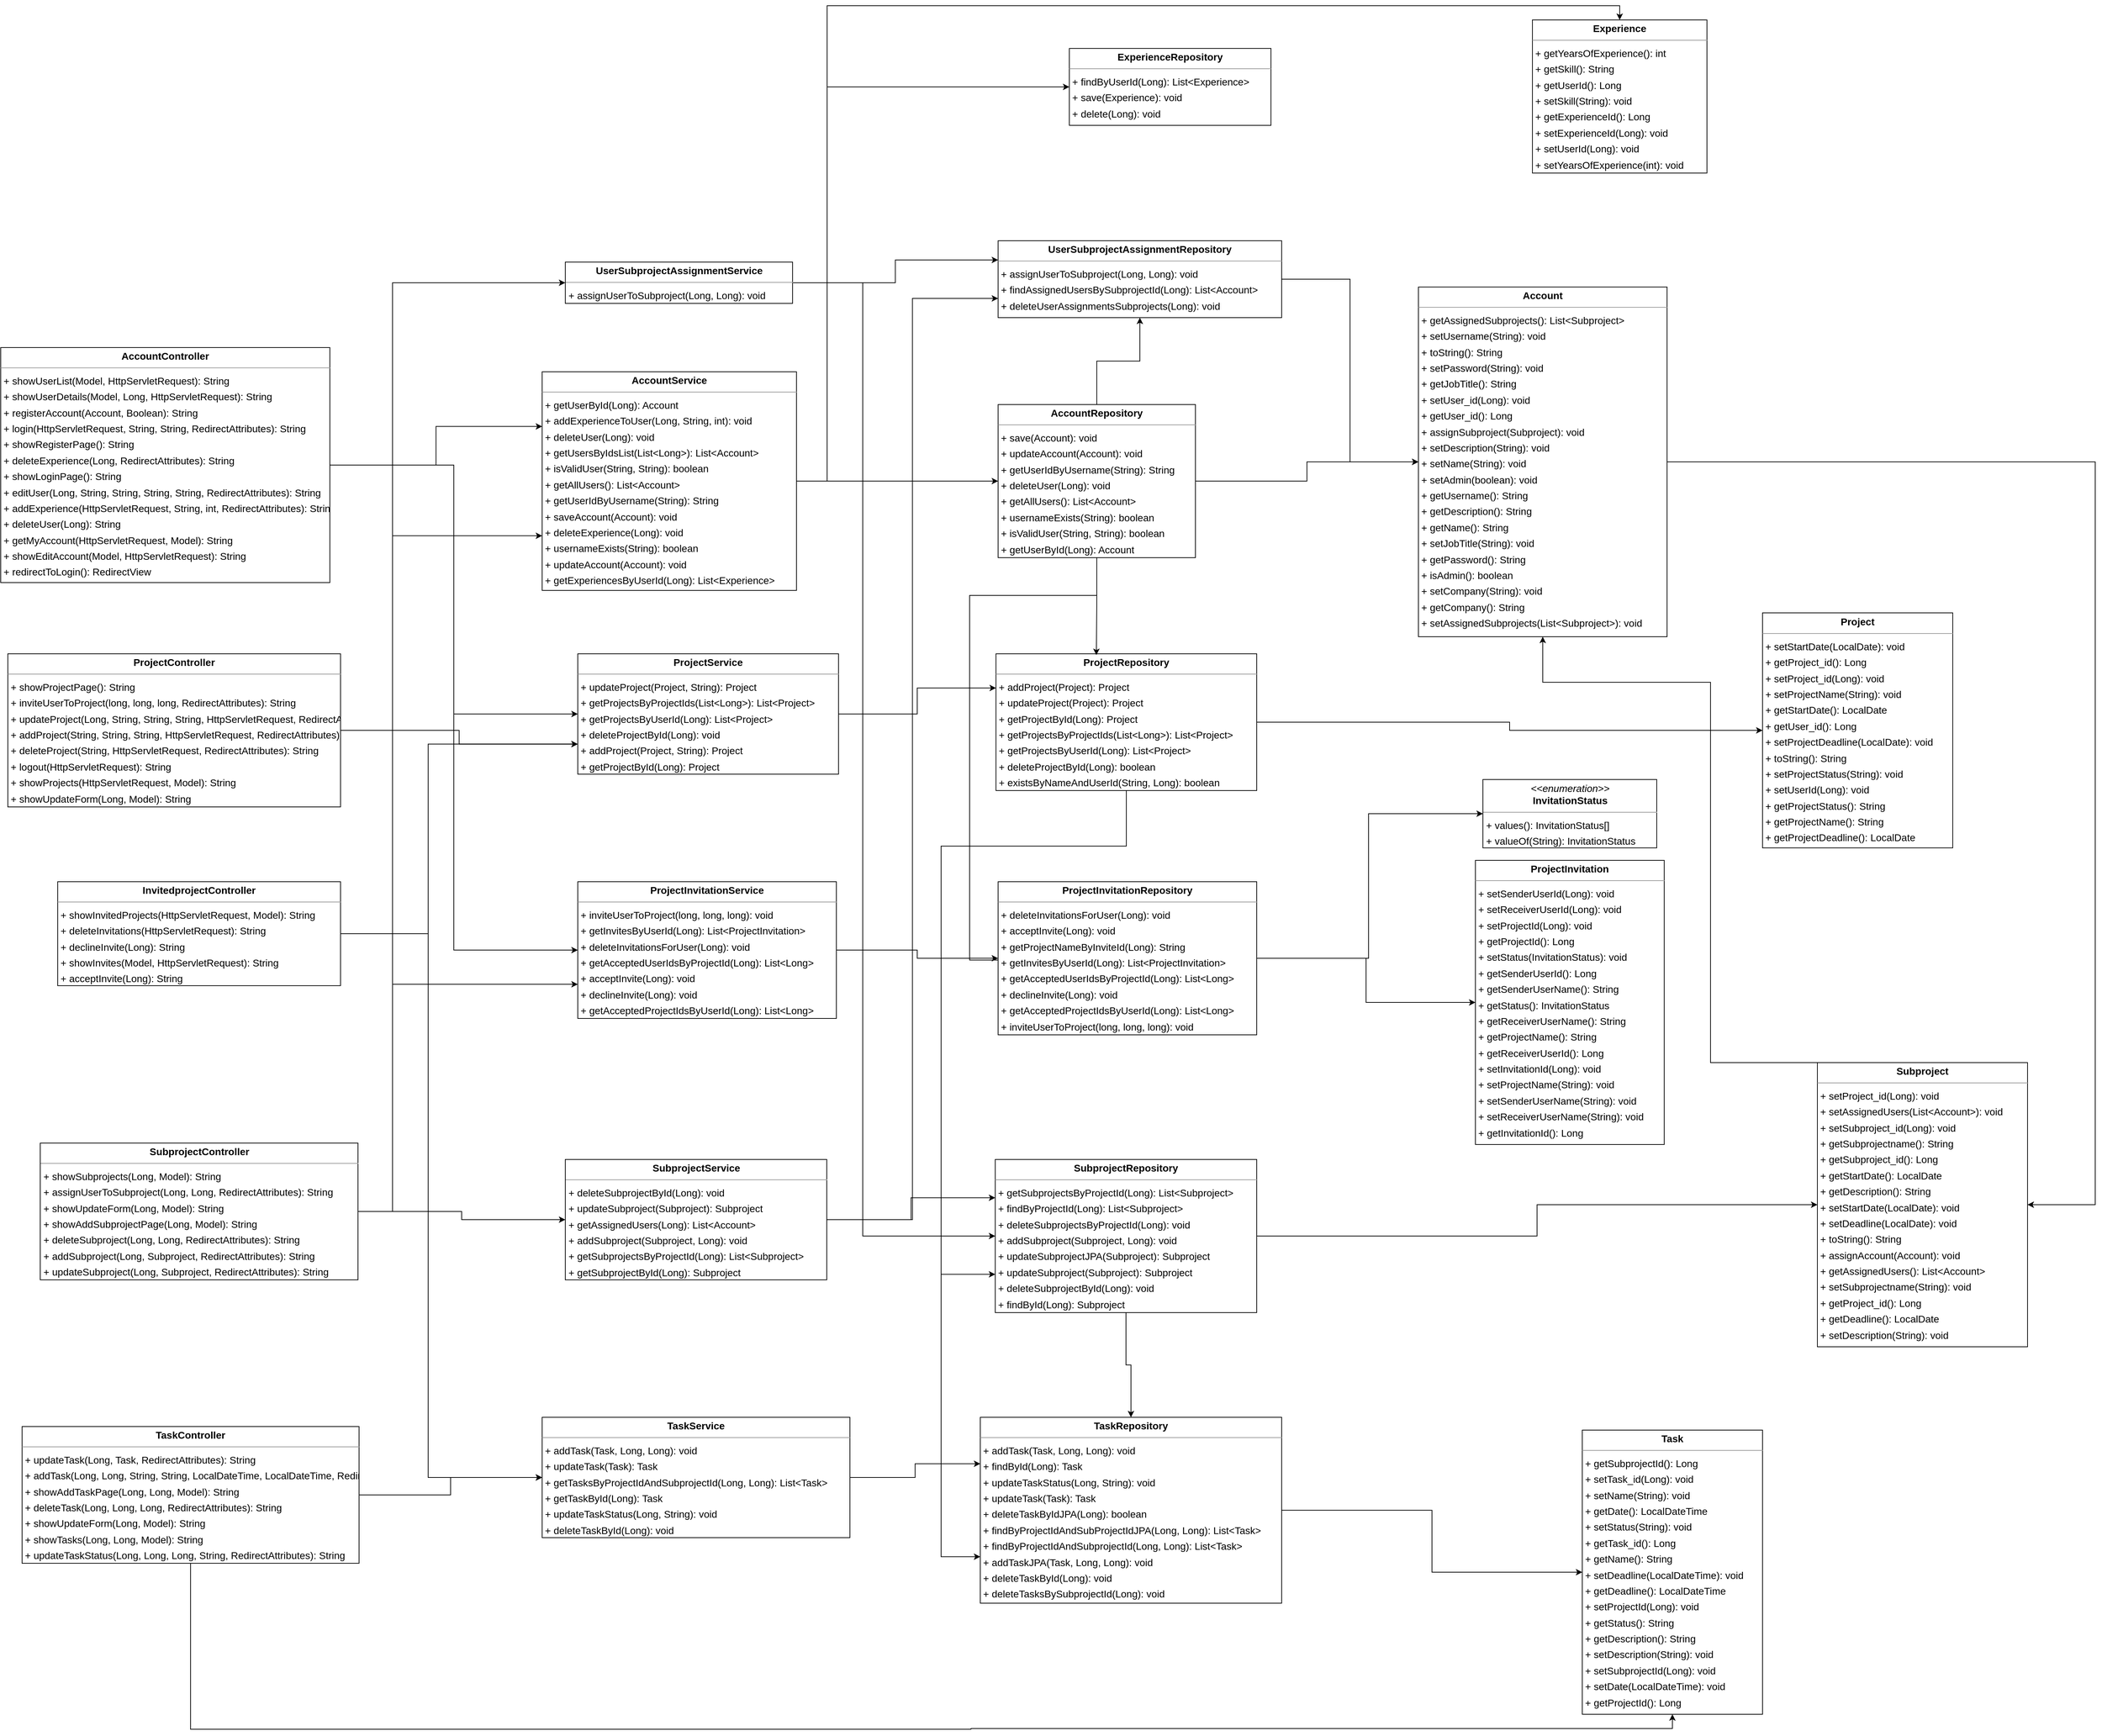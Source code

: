 <mxfile version="24.4.8" type="device">
  <diagram id="b-7HnydzLNYxy_Ev7rBW" name="Side-1">
    <mxGraphModel dx="7052" dy="3572" grid="1" gridSize="10" guides="1" tooltips="1" connect="1" arrows="1" fold="1" page="0" pageScale="1" pageWidth="827" pageHeight="1169" background="none" math="0" shadow="0">
      <root>
        <mxCell id="0" />
        <mxCell id="1" parent="0" />
        <mxCell id="640mXbKW3xFqXR1uTZi8-43" style="edgeStyle=orthogonalEdgeStyle;rounded=0;orthogonalLoop=1;jettySize=auto;html=1;entryX=1;entryY=0.5;entryDx=0;entryDy=0;" edge="1" parent="1" source="node12" target="node9">
          <mxGeometry relative="1" as="geometry">
            <Array as="points">
              <mxPoint x="1140" y="-189" />
              <mxPoint x="1140" y="854" />
            </Array>
          </mxGeometry>
        </mxCell>
        <mxCell id="node12" value="&lt;p style=&quot;margin:0px;margin-top:4px;text-align:center;&quot;&gt;&lt;b&gt;Account&lt;/b&gt;&lt;/p&gt;&lt;hr size=&quot;1&quot;/&gt;&lt;p style=&quot;margin:0 0 0 4px;line-height:1.6;&quot;&gt;+ getAssignedSubprojects(): List&amp;lt;Subproject&amp;gt;&lt;br/&gt;+ setUsername(String): void&lt;br/&gt;+ toString(): String&lt;br/&gt;+ setPassword(String): void&lt;br/&gt;+ getJobTitle(): String&lt;br/&gt;+ setUser_id(Long): void&lt;br/&gt;+ getUser_id(): Long&lt;br/&gt;+ assignSubproject(Subproject): void&lt;br/&gt;+ setDescription(String): void&lt;br/&gt;+ setName(String): void&lt;br/&gt;+ setAdmin(boolean): void&lt;br/&gt;+ getUsername(): String&lt;br/&gt;+ getDescription(): String&lt;br/&gt;+ getName(): String&lt;br/&gt;+ setJobTitle(String): void&lt;br/&gt;+ getPassword(): String&lt;br/&gt;+ isAdmin(): boolean&lt;br/&gt;+ setCompany(String): void&lt;br/&gt;+ getCompany(): String&lt;br/&gt;+ setAssignedSubprojects(List&amp;lt;Subproject&amp;gt;): void&lt;/p&gt;" style="verticalAlign=top;align=left;overflow=fill;fontSize=14;fontFamily=Helvetica;html=1;rounded=0;shadow=0;comic=0;labelBackgroundColor=none;strokeWidth=1;" parent="1" vertex="1">
          <mxGeometry x="190" y="-435" width="349" height="491" as="geometry" />
        </mxCell>
        <mxCell id="640mXbKW3xFqXR1uTZi8-2" style="edgeStyle=orthogonalEdgeStyle;rounded=0;orthogonalLoop=1;jettySize=auto;html=1;entryX=0;entryY=0.5;entryDx=0;entryDy=0;" edge="1" parent="1" source="node1" target="node6">
          <mxGeometry relative="1" as="geometry" />
        </mxCell>
        <mxCell id="640mXbKW3xFqXR1uTZi8-3" style="edgeStyle=orthogonalEdgeStyle;rounded=0;orthogonalLoop=1;jettySize=auto;html=1;entryX=0;entryY=0.25;entryDx=0;entryDy=0;" edge="1" parent="1" source="node1" target="node11">
          <mxGeometry relative="1" as="geometry" />
        </mxCell>
        <mxCell id="640mXbKW3xFqXR1uTZi8-4" style="edgeStyle=orthogonalEdgeStyle;rounded=0;orthogonalLoop=1;jettySize=auto;html=1;entryX=0;entryY=0.5;entryDx=0;entryDy=0;" edge="1" parent="1" source="node1" target="node14">
          <mxGeometry relative="1" as="geometry" />
        </mxCell>
        <mxCell id="node1" value="&lt;p style=&quot;margin:0px;margin-top:4px;text-align:center;&quot;&gt;&lt;b&gt;AccountController&lt;/b&gt;&lt;/p&gt;&lt;hr size=&quot;1&quot;/&gt;&lt;p style=&quot;margin:0 0 0 4px;line-height:1.6;&quot;&gt;+ showUserList(Model, HttpServletRequest): String&lt;br/&gt;+ showUserDetails(Model, Long, HttpServletRequest): String&lt;br/&gt;+ registerAccount(Account, Boolean): String&lt;br/&gt;+ login(HttpServletRequest, String, String, RedirectAttributes): String&lt;br/&gt;+ showRegisterPage(): String&lt;br/&gt;+ deleteExperience(Long, RedirectAttributes): String&lt;br/&gt;+ showLoginPage(): String&lt;br/&gt;+ editUser(Long, String, String, String, String, RedirectAttributes): String&lt;br/&gt;+ addExperience(HttpServletRequest, String, int, RedirectAttributes): String&lt;br/&gt;+ deleteUser(Long): String&lt;br/&gt;+ getMyAccount(HttpServletRequest, Model): String&lt;br/&gt;+ showEditAccount(Model, HttpServletRequest): String&lt;br/&gt;+ redirectToLogin(): RedirectView&lt;/p&gt;" style="verticalAlign=top;align=left;overflow=fill;fontSize=14;fontFamily=Helvetica;html=1;rounded=0;shadow=0;comic=0;labelBackgroundColor=none;strokeWidth=1;" parent="1" vertex="1">
          <mxGeometry x="-1800" y="-350" width="462" height="330" as="geometry" />
        </mxCell>
        <mxCell id="640mXbKW3xFqXR1uTZi8-23" style="edgeStyle=orthogonalEdgeStyle;rounded=0;orthogonalLoop=1;jettySize=auto;html=1;entryX=0.5;entryY=1;entryDx=0;entryDy=0;" edge="1" parent="1" source="node10" target="node3">
          <mxGeometry relative="1" as="geometry" />
        </mxCell>
        <mxCell id="640mXbKW3xFqXR1uTZi8-24" style="edgeStyle=orthogonalEdgeStyle;rounded=0;orthogonalLoop=1;jettySize=auto;html=1;entryX=0;entryY=0.5;entryDx=0;entryDy=0;" edge="1" parent="1" source="node10" target="node21">
          <mxGeometry relative="1" as="geometry">
            <mxPoint x="-370" y="50" as="targetPoint" />
            <Array as="points">
              <mxPoint x="-261" y="-2" />
              <mxPoint x="-440" y="-2" />
              <mxPoint x="-440" y="510" />
              <mxPoint x="-370" y="510" />
              <mxPoint x="-370" y="508" />
            </Array>
          </mxGeometry>
        </mxCell>
        <mxCell id="640mXbKW3xFqXR1uTZi8-28" style="edgeStyle=orthogonalEdgeStyle;rounded=0;orthogonalLoop=1;jettySize=auto;html=1;entryX=0;entryY=0.5;entryDx=0;entryDy=0;" edge="1" parent="1" source="node10" target="node12">
          <mxGeometry relative="1" as="geometry" />
        </mxCell>
        <mxCell id="node10" value="&lt;p style=&quot;margin:0px;margin-top:4px;text-align:center;&quot;&gt;&lt;b&gt;AccountRepository&lt;/b&gt;&lt;/p&gt;&lt;hr size=&quot;1&quot;/&gt;&lt;p style=&quot;margin:0 0 0 4px;line-height:1.6;&quot;&gt;+ save(Account): void&lt;br/&gt;+ updateAccount(Account): void&lt;br/&gt;+ getUserIdByUsername(String): String&lt;br/&gt;+ deleteUser(Long): void&lt;br/&gt;+ getAllUsers(): List&amp;lt;Account&amp;gt;&lt;br/&gt;+ usernameExists(String): boolean&lt;br/&gt;+ isValidUser(String, String): boolean&lt;br/&gt;+ getUserById(Long): Account&lt;/p&gt;" style="verticalAlign=top;align=left;overflow=fill;fontSize=14;fontFamily=Helvetica;html=1;rounded=0;shadow=0;comic=0;labelBackgroundColor=none;strokeWidth=1;" parent="1" vertex="1">
          <mxGeometry x="-400" y="-270" width="277" height="215" as="geometry" />
        </mxCell>
        <mxCell id="640mXbKW3xFqXR1uTZi8-15" style="edgeStyle=orthogonalEdgeStyle;rounded=0;orthogonalLoop=1;jettySize=auto;html=1;entryX=0.5;entryY=0;entryDx=0;entryDy=0;" edge="1" parent="1" source="node11" target="node0">
          <mxGeometry relative="1" as="geometry">
            <Array as="points">
              <mxPoint x="-640" y="-162" />
              <mxPoint x="-640" y="-830" />
              <mxPoint x="473" y="-830" />
            </Array>
          </mxGeometry>
        </mxCell>
        <mxCell id="640mXbKW3xFqXR1uTZi8-16" style="edgeStyle=orthogonalEdgeStyle;rounded=0;orthogonalLoop=1;jettySize=auto;html=1;entryX=0;entryY=0.5;entryDx=0;entryDy=0;" edge="1" parent="1" source="node11" target="node19">
          <mxGeometry relative="1" as="geometry">
            <Array as="points">
              <mxPoint x="-640" y="-162" />
              <mxPoint x="-640" y="-716" />
            </Array>
          </mxGeometry>
        </mxCell>
        <mxCell id="640mXbKW3xFqXR1uTZi8-17" style="edgeStyle=orthogonalEdgeStyle;rounded=0;orthogonalLoop=1;jettySize=auto;html=1;entryX=0;entryY=0.5;entryDx=0;entryDy=0;" edge="1" parent="1" source="node11" target="node10">
          <mxGeometry relative="1" as="geometry" />
        </mxCell>
        <mxCell id="node11" value="&lt;p style=&quot;margin:0px;margin-top:4px;text-align:center;&quot;&gt;&lt;b&gt;AccountService&lt;/b&gt;&lt;/p&gt;&lt;hr size=&quot;1&quot;/&gt;&lt;p style=&quot;margin:0 0 0 4px;line-height:1.6;&quot;&gt;+ getUserById(Long): Account&lt;br/&gt;+ addExperienceToUser(Long, String, int): void&lt;br/&gt;+ deleteUser(Long): void&lt;br/&gt;+ getUsersByIdsList(List&amp;lt;Long&amp;gt;): List&amp;lt;Account&amp;gt;&lt;br/&gt;+ isValidUser(String, String): boolean&lt;br/&gt;+ getAllUsers(): List&amp;lt;Account&amp;gt;&lt;br/&gt;+ getUserIdByUsername(String): String&lt;br/&gt;+ saveAccount(Account): void&lt;br/&gt;+ deleteExperience(Long): void&lt;br/&gt;+ usernameExists(String): boolean&lt;br/&gt;+ updateAccount(Account): void&lt;br/&gt;+ getExperiencesByUserId(Long): List&amp;lt;Experience&amp;gt;&lt;/p&gt;" style="verticalAlign=top;align=left;overflow=fill;fontSize=14;fontFamily=Helvetica;html=1;rounded=0;shadow=0;comic=0;labelBackgroundColor=none;strokeWidth=1;" parent="1" vertex="1">
          <mxGeometry x="-1040" y="-316" width="357" height="307" as="geometry" />
        </mxCell>
        <mxCell id="node0" value="&lt;p style=&quot;margin:0px;margin-top:4px;text-align:center;&quot;&gt;&lt;b&gt;Experience&lt;/b&gt;&lt;/p&gt;&lt;hr size=&quot;1&quot;/&gt;&lt;p style=&quot;margin:0 0 0 4px;line-height:1.6;&quot;&gt;+ getYearsOfExperience(): int&lt;br/&gt;+ getSkill(): String&lt;br/&gt;+ getUserId(): Long&lt;br/&gt;+ setSkill(String): void&lt;br/&gt;+ getExperienceId(): Long&lt;br/&gt;+ setExperienceId(Long): void&lt;br/&gt;+ setUserId(Long): void&lt;br/&gt;+ setYearsOfExperience(int): void&lt;/p&gt;" style="verticalAlign=top;align=left;overflow=fill;fontSize=14;fontFamily=Helvetica;html=1;rounded=0;shadow=0;comic=0;labelBackgroundColor=none;strokeWidth=1;" parent="1" vertex="1">
          <mxGeometry x="350" y="-810" width="245" height="215" as="geometry" />
        </mxCell>
        <mxCell id="node19" value="&lt;p style=&quot;margin:0px;margin-top:4px;text-align:center;&quot;&gt;&lt;b&gt;ExperienceRepository&lt;/b&gt;&lt;/p&gt;&lt;hr size=&quot;1&quot;/&gt;&lt;p style=&quot;margin:0 0 0 4px;line-height:1.6;&quot;&gt;+ findByUserId(Long): List&amp;lt;Experience&amp;gt;&lt;br/&gt;+ save(Experience): void&lt;br/&gt;+ delete(Long): void&lt;/p&gt;" style="verticalAlign=top;align=left;overflow=fill;fontSize=14;fontFamily=Helvetica;html=1;rounded=0;shadow=0;comic=0;labelBackgroundColor=none;strokeWidth=1;" parent="1" vertex="1">
          <mxGeometry x="-300" y="-770" width="283" height="108" as="geometry" />
        </mxCell>
        <mxCell id="node17" value="&lt;p style=&quot;margin:0px;margin-top:4px;text-align:center;&quot;&gt;&lt;i&gt;&amp;lt;&amp;lt;enumeration&amp;gt;&amp;gt;&lt;/i&gt;&lt;br/&gt;&lt;b&gt;InvitationStatus&lt;/b&gt;&lt;/p&gt;&lt;hr size=&quot;1&quot;/&gt;&lt;p style=&quot;margin:0 0 0 4px;line-height:1.6;&quot;&gt;+ values(): InvitationStatus[]&lt;br/&gt;+ valueOf(String): InvitationStatus&lt;/p&gt;" style="verticalAlign=top;align=left;overflow=fill;fontSize=14;fontFamily=Helvetica;html=1;rounded=0;shadow=0;comic=0;labelBackgroundColor=none;strokeWidth=1;" parent="1" vertex="1">
          <mxGeometry x="280.5" y="256.5" width="244" height="96" as="geometry" />
        </mxCell>
        <mxCell id="640mXbKW3xFqXR1uTZi8-13" style="edgeStyle=orthogonalEdgeStyle;rounded=0;orthogonalLoop=1;jettySize=auto;html=1;entryX=0;entryY=0.5;entryDx=0;entryDy=0;" edge="1" parent="1" source="node4" target="node2">
          <mxGeometry relative="1" as="geometry">
            <Array as="points">
              <mxPoint x="-1200" y="473" />
              <mxPoint x="-1200" y="1237" />
            </Array>
          </mxGeometry>
        </mxCell>
        <mxCell id="640mXbKW3xFqXR1uTZi8-14" style="edgeStyle=orthogonalEdgeStyle;rounded=0;orthogonalLoop=1;jettySize=auto;html=1;entryX=0;entryY=0.75;entryDx=0;entryDy=0;" edge="1" parent="1" source="node4" target="node6">
          <mxGeometry relative="1" as="geometry">
            <Array as="points">
              <mxPoint x="-1200" y="473" />
              <mxPoint x="-1200" y="207" />
            </Array>
          </mxGeometry>
        </mxCell>
        <mxCell id="node4" value="&lt;p style=&quot;margin:0px;margin-top:4px;text-align:center;&quot;&gt;&lt;b&gt;InvitedprojectController&lt;/b&gt;&lt;/p&gt;&lt;hr size=&quot;1&quot;/&gt;&lt;p style=&quot;margin:0 0 0 4px;line-height:1.6;&quot;&gt;+ showInvitedProjects(HttpServletRequest, Model): String&lt;br/&gt;+ deleteInvitations(HttpServletRequest): String&lt;br/&gt;+ declineInvite(Long): String&lt;br/&gt;+ showInvites(Model, HttpServletRequest): String&lt;br/&gt;+ acceptInvite(Long): String&lt;/p&gt;" style="verticalAlign=top;align=left;overflow=fill;fontSize=14;fontFamily=Helvetica;html=1;rounded=0;shadow=0;comic=0;labelBackgroundColor=none;strokeWidth=1;" parent="1" vertex="1">
          <mxGeometry x="-1720" y="400" width="397" height="146" as="geometry" />
        </mxCell>
        <mxCell id="node20" value="&lt;p style=&quot;margin:0px;margin-top:4px;text-align:center;&quot;&gt;&lt;b&gt;Project&lt;/b&gt;&lt;/p&gt;&lt;hr size=&quot;1&quot;/&gt;&lt;p style=&quot;margin:0 0 0 4px;line-height:1.6;&quot;&gt;+ setStartDate(LocalDate): void&lt;br/&gt;+ getProject_id(): Long&lt;br/&gt;+ setProject_id(Long): void&lt;br/&gt;+ setProjectName(String): void&lt;br/&gt;+ getStartDate(): LocalDate&lt;br/&gt;+ getUser_id(): Long&lt;br/&gt;+ setProjectDeadline(LocalDate): void&lt;br/&gt;+ toString(): String&lt;br/&gt;+ setProjectStatus(String): void&lt;br/&gt;+ setUserId(Long): void&lt;br/&gt;+ getProjectStatus(): String&lt;br/&gt;+ getProjectName(): String&lt;br/&gt;+ getProjectDeadline(): LocalDate&lt;/p&gt;" style="verticalAlign=top;align=left;overflow=fill;fontSize=14;fontFamily=Helvetica;html=1;rounded=0;shadow=0;comic=0;labelBackgroundColor=none;strokeWidth=1;" parent="1" vertex="1">
          <mxGeometry x="673" y="22.5" width="267" height="330" as="geometry" />
        </mxCell>
        <mxCell id="640mXbKW3xFqXR1uTZi8-12" style="edgeStyle=orthogonalEdgeStyle;rounded=0;orthogonalLoop=1;jettySize=auto;html=1;entryX=0;entryY=0.75;entryDx=0;entryDy=0;" edge="1" parent="1" source="node5" target="node6">
          <mxGeometry relative="1" as="geometry" />
        </mxCell>
        <mxCell id="node5" value="&lt;p style=&quot;margin:0px;margin-top:4px;text-align:center;&quot;&gt;&lt;b&gt;ProjectController&lt;/b&gt;&lt;/p&gt;&lt;hr size=&quot;1&quot;/&gt;&lt;p style=&quot;margin:0 0 0 4px;line-height:1.6;&quot;&gt;+ showProjectPage(): String&lt;br/&gt;+ inviteUserToProject(long, long, long, RedirectAttributes): String&lt;br/&gt;+ updateProject(Long, String, String, String, HttpServletRequest, RedirectAttributes): String&lt;br/&gt;+ addProject(String, String, String, HttpServletRequest, RedirectAttributes): String&lt;br/&gt;+ deleteProject(String, HttpServletRequest, RedirectAttributes): String&lt;br/&gt;+ logout(HttpServletRequest): String&lt;br/&gt;+ showProjects(HttpServletRequest, Model): String&lt;br/&gt;+ showUpdateForm(Long, Model): String&lt;/p&gt;" style="verticalAlign=top;align=left;overflow=fill;fontSize=14;fontFamily=Helvetica;html=1;rounded=0;shadow=0;comic=0;labelBackgroundColor=none;strokeWidth=1;" parent="1" vertex="1">
          <mxGeometry x="-1790" y="80" width="467" height="215" as="geometry" />
        </mxCell>
        <mxCell id="node16" value="&lt;p style=&quot;margin:0px;margin-top:4px;text-align:center;&quot;&gt;&lt;b&gt;ProjectInvitation&lt;/b&gt;&lt;/p&gt;&lt;hr size=&quot;1&quot;/&gt;&lt;p style=&quot;margin:0 0 0 4px;line-height:1.6;&quot;&gt;+ setSenderUserId(Long): void&lt;br/&gt;+ setReceiverUserId(Long): void&lt;br/&gt;+ setProjectId(Long): void&lt;br/&gt;+ getProjectId(): Long&lt;br/&gt;+ setStatus(InvitationStatus): void&lt;br/&gt;+ getSenderUserId(): Long&lt;br/&gt;+ getSenderUserName(): String&lt;br/&gt;+ getStatus(): InvitationStatus&lt;br/&gt;+ getReceiverUserName(): String&lt;br/&gt;+ getProjectName(): String&lt;br/&gt;+ getReceiverUserId(): Long&lt;br/&gt;+ setInvitationId(Long): void&lt;br/&gt;+ setProjectName(String): void&lt;br/&gt;+ setSenderUserName(String): void&lt;br/&gt;+ setReceiverUserName(String): void&lt;br/&gt;+ getInvitationId(): Long&lt;/p&gt;" style="verticalAlign=top;align=left;overflow=fill;fontSize=14;fontFamily=Helvetica;html=1;rounded=0;shadow=0;comic=0;labelBackgroundColor=none;strokeWidth=1;" parent="1" vertex="1">
          <mxGeometry x="270" y="370" width="265" height="399" as="geometry" />
        </mxCell>
        <mxCell id="640mXbKW3xFqXR1uTZi8-37" style="edgeStyle=orthogonalEdgeStyle;rounded=0;orthogonalLoop=1;jettySize=auto;html=1;entryX=0;entryY=0.5;entryDx=0;entryDy=0;" edge="1" parent="1" source="node21" target="node16">
          <mxGeometry relative="1" as="geometry" />
        </mxCell>
        <mxCell id="640mXbKW3xFqXR1uTZi8-38" style="edgeStyle=orthogonalEdgeStyle;rounded=0;orthogonalLoop=1;jettySize=auto;html=1;entryX=0;entryY=0.5;entryDx=0;entryDy=0;" edge="1" parent="1" source="node21" target="node17">
          <mxGeometry relative="1" as="geometry">
            <Array as="points">
              <mxPoint x="120" y="508" />
              <mxPoint x="120" y="305" />
            </Array>
          </mxGeometry>
        </mxCell>
        <mxCell id="node21" value="&lt;p style=&quot;margin:0px;margin-top:4px;text-align:center;&quot;&gt;&lt;b&gt;ProjectInvitationRepository&lt;/b&gt;&lt;/p&gt;&lt;hr size=&quot;1&quot;/&gt;&lt;p style=&quot;margin:0 0 0 4px;line-height:1.6;&quot;&gt;+ deleteInvitationsForUser(Long): void&lt;br/&gt;+ acceptInvite(Long): void&lt;br/&gt;+ getProjectNameByInviteId(Long): String&lt;br/&gt;+ getInvitesByUserId(Long): List&amp;lt;ProjectInvitation&amp;gt;&lt;br/&gt;+ getAcceptedUserIdsByProjectId(Long): List&amp;lt;Long&amp;gt;&lt;br/&gt;+ declineInvite(Long): void&lt;br/&gt;+ getAcceptedProjectIdsByUserId(Long): List&amp;lt;Long&amp;gt;&lt;br/&gt;+ inviteUserToProject(long, long, long): void&lt;/p&gt;" style="verticalAlign=top;align=left;overflow=fill;fontSize=14;fontFamily=Helvetica;html=1;rounded=0;shadow=0;comic=0;labelBackgroundColor=none;strokeWidth=1;" parent="1" vertex="1">
          <mxGeometry x="-400" y="400" width="363" height="215" as="geometry" />
        </mxCell>
        <mxCell id="640mXbKW3xFqXR1uTZi8-22" style="edgeStyle=orthogonalEdgeStyle;rounded=0;orthogonalLoop=1;jettySize=auto;html=1;entryX=0;entryY=0.5;entryDx=0;entryDy=0;" edge="1" parent="1" source="node14" target="node21">
          <mxGeometry relative="1" as="geometry" />
        </mxCell>
        <mxCell id="node14" value="&lt;p style=&quot;margin:0px;margin-top:4px;text-align:center;&quot;&gt;&lt;b&gt;ProjectInvitationService&lt;/b&gt;&lt;/p&gt;&lt;hr size=&quot;1&quot;/&gt;&lt;p style=&quot;margin:0 0 0 4px;line-height:1.6;&quot;&gt;+ inviteUserToProject(long, long, long): void&lt;br/&gt;+ getInvitesByUserId(Long): List&amp;lt;ProjectInvitation&amp;gt;&lt;br/&gt;+ deleteInvitationsForUser(Long): void&lt;br/&gt;+ getAcceptedUserIdsByProjectId(Long): List&amp;lt;Long&amp;gt;&lt;br/&gt;+ acceptInvite(Long): void&lt;br/&gt;+ declineInvite(Long): void&lt;br/&gt;+ getAcceptedProjectIdsByUserId(Long): List&amp;lt;Long&amp;gt;&lt;/p&gt;" style="verticalAlign=top;align=left;overflow=fill;fontSize=14;fontFamily=Helvetica;html=1;rounded=0;shadow=0;comic=0;labelBackgroundColor=none;strokeWidth=1;" parent="1" vertex="1">
          <mxGeometry x="-990" y="400" width="363" height="192" as="geometry" />
        </mxCell>
        <mxCell id="640mXbKW3xFqXR1uTZi8-32" style="edgeStyle=orthogonalEdgeStyle;rounded=0;orthogonalLoop=1;jettySize=auto;html=1;entryX=0;entryY=0.5;entryDx=0;entryDy=0;" edge="1" parent="1" source="node22" target="node20">
          <mxGeometry relative="1" as="geometry" />
        </mxCell>
        <mxCell id="640mXbKW3xFqXR1uTZi8-34" style="edgeStyle=orthogonalEdgeStyle;rounded=0;orthogonalLoop=1;jettySize=auto;html=1;entryX=0;entryY=0.75;entryDx=0;entryDy=0;" edge="1" parent="1" source="node22" target="node7">
          <mxGeometry relative="1" as="geometry">
            <Array as="points">
              <mxPoint x="-220" y="350" />
              <mxPoint x="-480" y="350" />
              <mxPoint x="-480" y="1348" />
            </Array>
          </mxGeometry>
        </mxCell>
        <mxCell id="640mXbKW3xFqXR1uTZi8-35" style="edgeStyle=orthogonalEdgeStyle;rounded=0;orthogonalLoop=1;jettySize=auto;html=1;entryX=0;entryY=0.75;entryDx=0;entryDy=0;" edge="1" parent="1" source="node22" target="node18">
          <mxGeometry relative="1" as="geometry">
            <Array as="points">
              <mxPoint x="-220" y="350" />
              <mxPoint x="-480" y="350" />
              <mxPoint x="-480" y="951" />
            </Array>
          </mxGeometry>
        </mxCell>
        <mxCell id="node22" value="&lt;p style=&quot;margin:0px;margin-top:4px;text-align:center;&quot;&gt;&lt;b&gt;ProjectRepository&lt;/b&gt;&lt;/p&gt;&lt;hr size=&quot;1&quot;/&gt;&lt;p style=&quot;margin:0 0 0 4px;line-height:1.6;&quot;&gt;+ addProject(Project): Project&lt;br/&gt;+ updateProject(Project): Project&lt;br/&gt;+ getProjectById(Long): Project&lt;br/&gt;+ getProjectsByProjectIds(List&amp;lt;Long&amp;gt;): List&amp;lt;Project&amp;gt;&lt;br/&gt;+ getProjectsByUserId(Long): List&amp;lt;Project&amp;gt;&lt;br/&gt;+ deleteProjectById(Long): boolean&lt;br/&gt;+ existsByNameAndUserId(String, Long): boolean&lt;/p&gt;" style="verticalAlign=top;align=left;overflow=fill;fontSize=14;fontFamily=Helvetica;html=1;rounded=0;shadow=0;comic=0;labelBackgroundColor=none;strokeWidth=1;" parent="1" vertex="1">
          <mxGeometry x="-403" y="80" width="366" height="192" as="geometry" />
        </mxCell>
        <mxCell id="640mXbKW3xFqXR1uTZi8-21" style="edgeStyle=orthogonalEdgeStyle;rounded=0;orthogonalLoop=1;jettySize=auto;html=1;entryX=0;entryY=0.25;entryDx=0;entryDy=0;" edge="1" parent="1" source="node6" target="node22">
          <mxGeometry relative="1" as="geometry" />
        </mxCell>
        <mxCell id="node6" value="&lt;p style=&quot;margin:0px;margin-top:4px;text-align:center;&quot;&gt;&lt;b&gt;ProjectService&lt;/b&gt;&lt;/p&gt;&lt;hr size=&quot;1&quot;/&gt;&lt;p style=&quot;margin:0 0 0 4px;line-height:1.6;&quot;&gt;+ updateProject(Project, String): Project&lt;br/&gt;+ getProjectsByProjectIds(List&amp;lt;Long&amp;gt;): List&amp;lt;Project&amp;gt;&lt;br/&gt;+ getProjectsByUserId(Long): List&amp;lt;Project&amp;gt;&lt;br/&gt;+ deleteProjectById(Long): void&lt;br/&gt;+ addProject(Project, String): Project&lt;br/&gt;+ getProjectById(Long): Project&lt;/p&gt;" style="verticalAlign=top;align=left;overflow=fill;fontSize=14;fontFamily=Helvetica;html=1;rounded=0;shadow=0;comic=0;labelBackgroundColor=none;strokeWidth=1;" parent="1" vertex="1">
          <mxGeometry x="-990" y="80" width="366" height="169" as="geometry" />
        </mxCell>
        <mxCell id="640mXbKW3xFqXR1uTZi8-42" style="edgeStyle=orthogonalEdgeStyle;rounded=0;orthogonalLoop=1;jettySize=auto;html=1;exitX=0.25;exitY=0;exitDx=0;exitDy=0;entryX=0.5;entryY=1;entryDx=0;entryDy=0;" edge="1" parent="1" source="node9" target="node12">
          <mxGeometry relative="1" as="geometry">
            <Array as="points">
              <mxPoint x="600" y="654" />
              <mxPoint x="600" y="120" />
              <mxPoint x="365" y="120" />
            </Array>
          </mxGeometry>
        </mxCell>
        <mxCell id="node9" value="&lt;p style=&quot;margin:0px;margin-top:4px;text-align:center;&quot;&gt;&lt;b&gt;Subproject&lt;/b&gt;&lt;/p&gt;&lt;hr size=&quot;1&quot;/&gt;&lt;p style=&quot;margin:0 0 0 4px;line-height:1.6;&quot;&gt;+ setProject_id(Long): void&lt;br/&gt;+ setAssignedUsers(List&amp;lt;Account&amp;gt;): void&lt;br/&gt;+ setSubproject_id(Long): void&lt;br/&gt;+ getSubprojectname(): String&lt;br/&gt;+ getSubproject_id(): Long&lt;br/&gt;+ getStartDate(): LocalDate&lt;br/&gt;+ getDescription(): String&lt;br/&gt;+ setStartDate(LocalDate): void&lt;br/&gt;+ setDeadline(LocalDate): void&lt;br/&gt;+ toString(): String&lt;br/&gt;+ assignAccount(Account): void&lt;br/&gt;+ getAssignedUsers(): List&amp;lt;Account&amp;gt;&lt;br/&gt;+ setSubprojectname(String): void&lt;br/&gt;+ getProject_id(): Long&lt;br/&gt;+ getDeadline(): LocalDate&lt;br/&gt;+ setDescription(String): void&lt;/p&gt;" style="verticalAlign=top;align=left;overflow=fill;fontSize=14;fontFamily=Helvetica;html=1;rounded=0;shadow=0;comic=0;labelBackgroundColor=none;strokeWidth=1;" parent="1" vertex="1">
          <mxGeometry x="750" y="654" width="295" height="399" as="geometry" />
        </mxCell>
        <mxCell id="640mXbKW3xFqXR1uTZi8-5" style="edgeStyle=orthogonalEdgeStyle;rounded=0;orthogonalLoop=1;jettySize=auto;html=1;entryX=0;entryY=0.5;entryDx=0;entryDy=0;" edge="1" parent="1" source="node8" target="node24">
          <mxGeometry relative="1" as="geometry">
            <Array as="points">
              <mxPoint x="-1250" y="863" />
              <mxPoint x="-1250" y="-441" />
            </Array>
          </mxGeometry>
        </mxCell>
        <mxCell id="640mXbKW3xFqXR1uTZi8-6" style="edgeStyle=orthogonalEdgeStyle;rounded=0;orthogonalLoop=1;jettySize=auto;html=1;entryX=0;entryY=0.75;entryDx=0;entryDy=0;" edge="1" parent="1" source="node8" target="node11">
          <mxGeometry relative="1" as="geometry">
            <Array as="points">
              <mxPoint x="-1250" y="863" />
              <mxPoint x="-1250" y="-86" />
            </Array>
          </mxGeometry>
        </mxCell>
        <mxCell id="640mXbKW3xFqXR1uTZi8-8" style="edgeStyle=orthogonalEdgeStyle;rounded=0;orthogonalLoop=1;jettySize=auto;html=1;entryX=0;entryY=0.75;entryDx=0;entryDy=0;" edge="1" parent="1" source="node8" target="node14">
          <mxGeometry relative="1" as="geometry">
            <Array as="points">
              <mxPoint x="-1250" y="863" />
              <mxPoint x="-1250" y="544" />
            </Array>
          </mxGeometry>
        </mxCell>
        <mxCell id="640mXbKW3xFqXR1uTZi8-9" style="edgeStyle=orthogonalEdgeStyle;rounded=0;orthogonalLoop=1;jettySize=auto;html=1;" edge="1" parent="1" source="node8" target="node13">
          <mxGeometry relative="1" as="geometry" />
        </mxCell>
        <mxCell id="node8" value="&lt;p style=&quot;margin:0px;margin-top:4px;text-align:center;&quot;&gt;&lt;b&gt;SubprojectController&lt;/b&gt;&lt;/p&gt;&lt;hr size=&quot;1&quot;/&gt;&lt;p style=&quot;margin:0 0 0 4px;line-height:1.6;&quot;&gt;+ showSubprojects(Long, Model): String&lt;br/&gt;+ assignUserToSubproject(Long, Long, RedirectAttributes): String&lt;br/&gt;+ showUpdateForm(Long, Model): String&lt;br/&gt;+ showAddSubprojectPage(Long, Model): String&lt;br/&gt;+ deleteSubproject(Long, Long, RedirectAttributes): String&lt;br/&gt;+ addSubproject(Long, Subproject, RedirectAttributes): String&lt;br/&gt;+ updateSubproject(Long, Subproject, RedirectAttributes): String&lt;/p&gt;" style="verticalAlign=top;align=left;overflow=fill;fontSize=14;fontFamily=Helvetica;html=1;rounded=0;shadow=0;comic=0;labelBackgroundColor=none;strokeWidth=1;" parent="1" vertex="1">
          <mxGeometry x="-1744.5" y="767" width="446" height="192" as="geometry" />
        </mxCell>
        <mxCell id="640mXbKW3xFqXR1uTZi8-39" style="edgeStyle=orthogonalEdgeStyle;rounded=0;orthogonalLoop=1;jettySize=auto;html=1;entryX=0.5;entryY=0;entryDx=0;entryDy=0;" edge="1" parent="1" source="node18" target="node7">
          <mxGeometry relative="1" as="geometry" />
        </mxCell>
        <mxCell id="640mXbKW3xFqXR1uTZi8-40" style="edgeStyle=orthogonalEdgeStyle;rounded=0;orthogonalLoop=1;jettySize=auto;html=1;entryX=0;entryY=0.5;entryDx=0;entryDy=0;" edge="1" parent="1" source="node18" target="node9">
          <mxGeometry relative="1" as="geometry" />
        </mxCell>
        <mxCell id="node18" value="&lt;p style=&quot;margin:0px;margin-top:4px;text-align:center;&quot;&gt;&lt;b&gt;SubprojectRepository&lt;/b&gt;&lt;/p&gt;&lt;hr size=&quot;1&quot;/&gt;&lt;p style=&quot;margin:0 0 0 4px;line-height:1.6;&quot;&gt;+ getSubprojectsByProjectId(Long): List&amp;lt;Subproject&amp;gt;&lt;br/&gt;+ findByProjectId(Long): List&amp;lt;Subproject&amp;gt;&lt;br/&gt;+ deleteSubprojectsByProjectId(Long): void&lt;br/&gt;+ addSubproject(Subproject, Long): void&lt;br/&gt;+ updateSubprojectJPA(Subproject): Subproject&lt;br/&gt;+ updateSubproject(Subproject): Subproject&lt;br/&gt;+ deleteSubprojectById(Long): void&lt;br/&gt;+ findById(Long): Subproject&lt;/p&gt;" style="verticalAlign=top;align=left;overflow=fill;fontSize=14;fontFamily=Helvetica;html=1;rounded=0;shadow=0;comic=0;labelBackgroundColor=none;strokeWidth=1;" parent="1" vertex="1">
          <mxGeometry x="-404" y="790" width="367" height="215" as="geometry" />
        </mxCell>
        <mxCell id="640mXbKW3xFqXR1uTZi8-30" style="edgeStyle=orthogonalEdgeStyle;rounded=0;orthogonalLoop=1;jettySize=auto;html=1;entryX=0;entryY=0.25;entryDx=0;entryDy=0;" edge="1" parent="1" source="node13" target="node18">
          <mxGeometry relative="1" as="geometry" />
        </mxCell>
        <mxCell id="640mXbKW3xFqXR1uTZi8-31" style="edgeStyle=orthogonalEdgeStyle;rounded=0;orthogonalLoop=1;jettySize=auto;html=1;entryX=0;entryY=0.75;entryDx=0;entryDy=0;" edge="1" parent="1" source="node13" target="node3">
          <mxGeometry relative="1" as="geometry" />
        </mxCell>
        <mxCell id="node13" value="&lt;p style=&quot;margin:0px;margin-top:4px;text-align:center;&quot;&gt;&lt;b&gt;SubprojectService&lt;/b&gt;&lt;/p&gt;&lt;hr size=&quot;1&quot;/&gt;&lt;p style=&quot;margin:0 0 0 4px;line-height:1.6;&quot;&gt;+ deleteSubprojectById(Long): void&lt;br/&gt;+ updateSubproject(Subproject): Subproject&lt;br/&gt;+ getAssignedUsers(Long): List&amp;lt;Account&amp;gt;&lt;br/&gt;+ addSubproject(Subproject, Long): void&lt;br/&gt;+ getSubprojectsByProjectId(Long): List&amp;lt;Subproject&amp;gt;&lt;br/&gt;+ getSubprojectById(Long): Subproject&lt;/p&gt;" style="verticalAlign=top;align=left;overflow=fill;fontSize=14;fontFamily=Helvetica;html=1;rounded=0;shadow=0;comic=0;labelBackgroundColor=none;strokeWidth=1;" parent="1" vertex="1">
          <mxGeometry x="-1007.5" y="790" width="367" height="169" as="geometry" />
        </mxCell>
        <mxCell id="node23" value="&lt;p style=&quot;margin:0px;margin-top:4px;text-align:center;&quot;&gt;&lt;b&gt;Task&lt;/b&gt;&lt;/p&gt;&lt;hr size=&quot;1&quot;/&gt;&lt;p style=&quot;margin:0 0 0 4px;line-height:1.6;&quot;&gt;+ getSubprojectId(): Long&lt;br/&gt;+ setTask_id(Long): void&lt;br/&gt;+ setName(String): void&lt;br/&gt;+ getDate(): LocalDateTime&lt;br/&gt;+ setStatus(String): void&lt;br/&gt;+ getTask_id(): Long&lt;br/&gt;+ getName(): String&lt;br/&gt;+ setDeadline(LocalDateTime): void&lt;br/&gt;+ getDeadline(): LocalDateTime&lt;br/&gt;+ setProjectId(Long): void&lt;br/&gt;+ getStatus(): String&lt;br/&gt;+ getDescription(): String&lt;br/&gt;+ setDescription(String): void&lt;br/&gt;+ setSubprojectId(Long): void&lt;br/&gt;+ setDate(LocalDateTime): void&lt;br/&gt;+ getProjectId(): Long&lt;/p&gt;" style="verticalAlign=top;align=left;overflow=fill;fontSize=14;fontFamily=Helvetica;html=1;rounded=0;shadow=0;comic=0;labelBackgroundColor=none;strokeWidth=1;" parent="1" vertex="1">
          <mxGeometry x="420" y="1170" width="253" height="399" as="geometry" />
        </mxCell>
        <mxCell id="640mXbKW3xFqXR1uTZi8-10" style="edgeStyle=orthogonalEdgeStyle;rounded=0;orthogonalLoop=1;jettySize=auto;html=1;entryX=0.5;entryY=1;entryDx=0;entryDy=0;" edge="1" parent="1" source="node15" target="node23">
          <mxGeometry relative="1" as="geometry">
            <Array as="points">
              <mxPoint x="-1533" y="1590" />
              <mxPoint x="-438" y="1590" />
              <mxPoint x="547" y="1589" />
            </Array>
          </mxGeometry>
        </mxCell>
        <mxCell id="640mXbKW3xFqXR1uTZi8-11" style="edgeStyle=orthogonalEdgeStyle;rounded=0;orthogonalLoop=1;jettySize=auto;html=1;entryX=0;entryY=0.5;entryDx=0;entryDy=0;" edge="1" parent="1" source="node15" target="node2">
          <mxGeometry relative="1" as="geometry" />
        </mxCell>
        <mxCell id="node15" value="&lt;p style=&quot;margin:0px;margin-top:4px;text-align:center;&quot;&gt;&lt;b&gt;TaskController&lt;/b&gt;&lt;/p&gt;&lt;hr size=&quot;1&quot;/&gt;&lt;p style=&quot;margin:0 0 0 4px;line-height:1.6;&quot;&gt;+ updateTask(Long, Task, RedirectAttributes): String&lt;br/&gt;+ addTask(Long, Long, String, String, LocalDateTime, LocalDateTime, RedirectAttributes): String&lt;br/&gt;+ showAddTaskPage(Long, Long, Model): String&lt;br/&gt;+ deleteTask(Long, Long, Long, RedirectAttributes): String&lt;br/&gt;+ showUpdateForm(Long, Model): String&lt;br/&gt;+ showTasks(Long, Long, Model): String&lt;br/&gt;+ updateTaskStatus(Long, Long, Long, String, RedirectAttributes): String&lt;/p&gt;" style="verticalAlign=top;align=left;overflow=fill;fontSize=14;fontFamily=Helvetica;html=1;rounded=0;shadow=0;comic=0;labelBackgroundColor=none;strokeWidth=1;" parent="1" vertex="1">
          <mxGeometry x="-1770" y="1165" width="473" height="192" as="geometry" />
        </mxCell>
        <mxCell id="640mXbKW3xFqXR1uTZi8-41" style="edgeStyle=orthogonalEdgeStyle;rounded=0;orthogonalLoop=1;jettySize=auto;html=1;entryX=0;entryY=0.5;entryDx=0;entryDy=0;" edge="1" parent="1" source="node7" target="node23">
          <mxGeometry relative="1" as="geometry" />
        </mxCell>
        <mxCell id="node7" value="&lt;p style=&quot;margin:0px;margin-top:4px;text-align:center;&quot;&gt;&lt;b&gt;TaskRepository&lt;/b&gt;&lt;/p&gt;&lt;hr size=&quot;1&quot;/&gt;&lt;p style=&quot;margin:0 0 0 4px;line-height:1.6;&quot;&gt;+ addTask(Task, Long, Long): void&lt;br/&gt;+ findById(Long): Task&lt;br/&gt;+ updateTaskStatus(Long, String): void&lt;br/&gt;+ updateTask(Task): Task&lt;br/&gt;+ deleteTaskByIdJPA(Long): boolean&lt;br/&gt;+ findByProjectIdAndSubProjectIdJPA(Long, Long): List&amp;lt;Task&amp;gt;&lt;br/&gt;+ findByProjectIdAndSubprojectId(Long, Long): List&amp;lt;Task&amp;gt;&lt;br/&gt;+ addTaskJPA(Task, Long, Long): void&lt;br/&gt;+ deleteTaskById(Long): void&lt;br/&gt;+ deleteTasksBySubprojectId(Long): void&lt;/p&gt;" style="verticalAlign=top;align=left;overflow=fill;fontSize=14;fontFamily=Helvetica;html=1;rounded=0;shadow=0;comic=0;labelBackgroundColor=none;strokeWidth=1;" parent="1" vertex="1">
          <mxGeometry x="-425" y="1152" width="423" height="261" as="geometry" />
        </mxCell>
        <mxCell id="640mXbKW3xFqXR1uTZi8-20" style="edgeStyle=orthogonalEdgeStyle;rounded=0;orthogonalLoop=1;jettySize=auto;html=1;entryX=0;entryY=0.25;entryDx=0;entryDy=0;" edge="1" parent="1" source="node2" target="node7">
          <mxGeometry relative="1" as="geometry" />
        </mxCell>
        <mxCell id="node2" value="&lt;p style=&quot;margin:0px;margin-top:4px;text-align:center;&quot;&gt;&lt;b&gt;TaskService&lt;/b&gt;&lt;/p&gt;&lt;hr size=&quot;1&quot;/&gt;&lt;p style=&quot;margin:0 0 0 4px;line-height:1.6;&quot;&gt;+ addTask(Task, Long, Long): void&lt;br/&gt;+ updateTask(Task): Task&lt;br/&gt;+ getTasksByProjectIdAndSubprojectId(Long, Long): List&amp;lt;Task&amp;gt;&lt;br/&gt;+ getTaskById(Long): Task&lt;br/&gt;+ updateTaskStatus(Long, String): void&lt;br/&gt;+ deleteTaskById(Long): void&lt;/p&gt;" style="verticalAlign=top;align=left;overflow=fill;fontSize=14;fontFamily=Helvetica;html=1;rounded=0;shadow=0;comic=0;labelBackgroundColor=none;strokeWidth=1;" parent="1" vertex="1">
          <mxGeometry x="-1040" y="1152" width="432" height="169" as="geometry" />
        </mxCell>
        <mxCell id="640mXbKW3xFqXR1uTZi8-36" style="edgeStyle=orthogonalEdgeStyle;rounded=0;orthogonalLoop=1;jettySize=auto;html=1;entryX=0;entryY=0.5;entryDx=0;entryDy=0;" edge="1" parent="1" source="node3" target="node12">
          <mxGeometry relative="1" as="geometry" />
        </mxCell>
        <mxCell id="node3" value="&lt;p style=&quot;margin:0px;margin-top:4px;text-align:center;&quot;&gt;&lt;b&gt;UserSubprojectAssignmentRepository&lt;/b&gt;&lt;/p&gt;&lt;hr size=&quot;1&quot;/&gt;&lt;p style=&quot;margin:0 0 0 4px;line-height:1.6;&quot;&gt;+ assignUserToSubproject(Long, Long): void&lt;br/&gt;+ findAssignedUsersBySubprojectId(Long): List&amp;lt;Account&amp;gt;&lt;br/&gt;+ deleteUserAssignmentsSubprojects(Long): void&lt;/p&gt;" style="verticalAlign=top;align=left;overflow=fill;fontSize=14;fontFamily=Helvetica;html=1;rounded=0;shadow=0;comic=0;labelBackgroundColor=none;strokeWidth=1;" parent="1" vertex="1">
          <mxGeometry x="-400" y="-500" width="398" height="108" as="geometry" />
        </mxCell>
        <mxCell id="640mXbKW3xFqXR1uTZi8-18" style="edgeStyle=orthogonalEdgeStyle;rounded=0;orthogonalLoop=1;jettySize=auto;html=1;entryX=0;entryY=0.5;entryDx=0;entryDy=0;" edge="1" parent="1" source="node24" target="node18">
          <mxGeometry relative="1" as="geometry">
            <Array as="points">
              <mxPoint x="-590" y="-441" />
              <mxPoint x="-590" y="898" />
            </Array>
          </mxGeometry>
        </mxCell>
        <mxCell id="640mXbKW3xFqXR1uTZi8-19" style="edgeStyle=orthogonalEdgeStyle;rounded=0;orthogonalLoop=1;jettySize=auto;html=1;entryX=0;entryY=0.25;entryDx=0;entryDy=0;" edge="1" parent="1" source="node24" target="node3">
          <mxGeometry relative="1" as="geometry" />
        </mxCell>
        <mxCell id="node24" value="&lt;p style=&quot;margin:0px;margin-top:4px;text-align:center;&quot;&gt;&lt;b&gt;UserSubprojectAssignmentService&lt;/b&gt;&lt;/p&gt;&lt;hr size=&quot;1&quot;/&gt;&lt;p style=&quot;margin:0 0 0 4px;line-height:1.6;&quot;&gt;+ assignUserToSubproject(Long, Long): void&lt;/p&gt;" style="verticalAlign=top;align=left;overflow=fill;fontSize=14;fontFamily=Helvetica;html=1;rounded=0;shadow=0;comic=0;labelBackgroundColor=none;strokeWidth=1;" parent="1" vertex="1">
          <mxGeometry x="-1007.5" y="-470" width="319" height="58" as="geometry" />
        </mxCell>
        <mxCell id="640mXbKW3xFqXR1uTZi8-27" style="edgeStyle=orthogonalEdgeStyle;rounded=0;orthogonalLoop=1;jettySize=auto;html=1;entryX=0.385;entryY=0.009;entryDx=0;entryDy=0;entryPerimeter=0;" edge="1" parent="1" source="node10" target="node22">
          <mxGeometry relative="1" as="geometry" />
        </mxCell>
      </root>
    </mxGraphModel>
  </diagram>
</mxfile>

